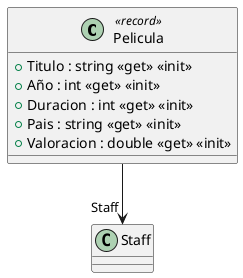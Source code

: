 @startuml
class Pelicula <<record>> {
    + Titulo : string <<get>> <<init>>
    + Año : int <<get>> <<init>>
    + Duracion : int <<get>> <<init>>
    + Pais : string <<get>> <<init>>
    + Valoracion : double <<get>> <<init>>
}
Pelicula --> "Staff" Staff
@enduml
